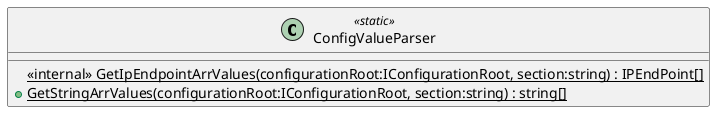 @startuml
class ConfigValueParser <<static>> {
    <<internal>> {static} GetIpEndpointArrValues(configurationRoot:IConfigurationRoot, section:string) : IPEndPoint[]
    + {static} GetStringArrValues(configurationRoot:IConfigurationRoot, section:string) : string[]
}
@enduml
